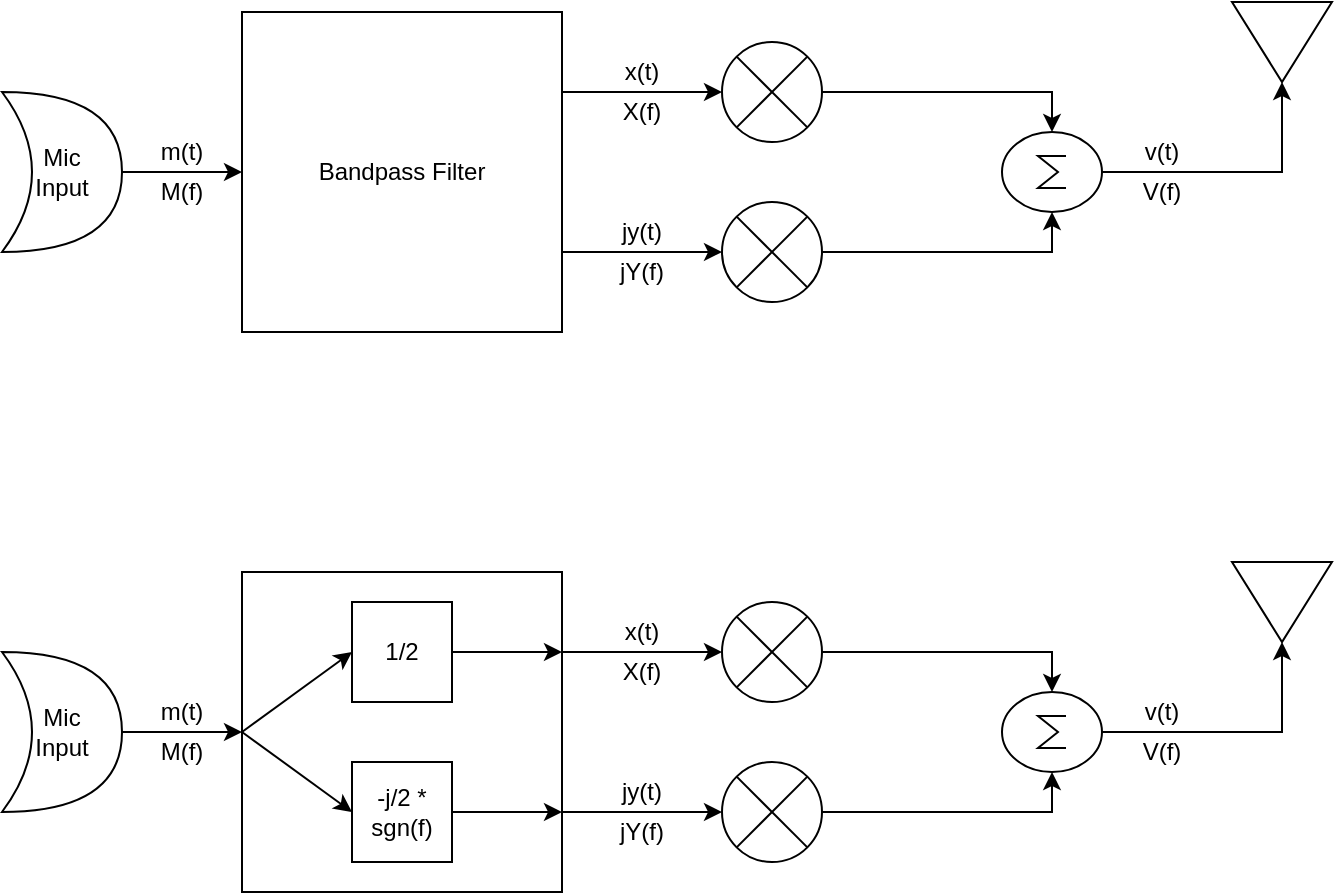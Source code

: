 <mxfile version="12.3.9" type="device" pages="1"><diagram id="NoHdz79OKunMishcVJxD" name="Page-1"><mxGraphModel dx="530" dy="280" grid="1" gridSize="10" guides="1" tooltips="1" connect="1" arrows="1" fold="1" page="1" pageScale="1" pageWidth="1100" pageHeight="850" math="0" shadow="0"><root><mxCell id="0"/><mxCell id="1" parent="0"/><mxCell id="QLSKxZ7tUZkZuRpWGjWU-5" style="edgeStyle=orthogonalEdgeStyle;rounded=0;orthogonalLoop=1;jettySize=auto;html=1;exitX=1;exitY=0.25;exitDx=0;exitDy=0;" edge="1" parent="1" source="QLSKxZ7tUZkZuRpWGjWU-1"><mxGeometry relative="1" as="geometry"><mxPoint x="440" y="160" as="targetPoint"/></mxGeometry></mxCell><mxCell id="QLSKxZ7tUZkZuRpWGjWU-6" style="edgeStyle=orthogonalEdgeStyle;rounded=0;orthogonalLoop=1;jettySize=auto;html=1;exitX=1;exitY=0.75;exitDx=0;exitDy=0;" edge="1" parent="1" source="QLSKxZ7tUZkZuRpWGjWU-1"><mxGeometry relative="1" as="geometry"><mxPoint x="440" y="240" as="targetPoint"/></mxGeometry></mxCell><mxCell id="QLSKxZ7tUZkZuRpWGjWU-1" value="Bandpass Filter" style="whiteSpace=wrap;html=1;aspect=fixed;" vertex="1" parent="1"><mxGeometry x="200" y="120" width="160" height="160" as="geometry"/></mxCell><mxCell id="QLSKxZ7tUZkZuRpWGjWU-3" style="edgeStyle=orthogonalEdgeStyle;rounded=0;orthogonalLoop=1;jettySize=auto;html=1;exitX=1;exitY=0.5;exitDx=0;exitDy=0;exitPerimeter=0;entryX=0;entryY=0.5;entryDx=0;entryDy=0;" edge="1" parent="1" source="QLSKxZ7tUZkZuRpWGjWU-2" target="QLSKxZ7tUZkZuRpWGjWU-1"><mxGeometry relative="1" as="geometry"/></mxCell><mxCell id="QLSKxZ7tUZkZuRpWGjWU-2" value="Mic&lt;br&gt;Input" style="shape=xor;whiteSpace=wrap;html=1;" vertex="1" parent="1"><mxGeometry x="80" y="160" width="60" height="80" as="geometry"/></mxCell><mxCell id="QLSKxZ7tUZkZuRpWGjWU-4" value="" style="triangle;whiteSpace=wrap;html=1;rotation=90;" vertex="1" parent="1"><mxGeometry x="700" y="110" width="40" height="50" as="geometry"/></mxCell><mxCell id="QLSKxZ7tUZkZuRpWGjWU-16" style="edgeStyle=orthogonalEdgeStyle;rounded=0;orthogonalLoop=1;jettySize=auto;html=1;exitX=1;exitY=0.5;exitDx=0;exitDy=0;entryX=0.5;entryY=0;entryDx=0;entryDy=0;entryPerimeter=0;" edge="1" parent="1" source="QLSKxZ7tUZkZuRpWGjWU-7" target="QLSKxZ7tUZkZuRpWGjWU-15"><mxGeometry relative="1" as="geometry"><mxPoint x="570" y="184" as="targetPoint"/></mxGeometry></mxCell><mxCell id="QLSKxZ7tUZkZuRpWGjWU-7" value="" style="ellipse;whiteSpace=wrap;html=1;aspect=fixed;" vertex="1" parent="1"><mxGeometry x="440" y="135" width="50" height="50" as="geometry"/></mxCell><mxCell id="QLSKxZ7tUZkZuRpWGjWU-18" style="edgeStyle=orthogonalEdgeStyle;rounded=0;orthogonalLoop=1;jettySize=auto;html=1;exitX=1;exitY=0.5;exitDx=0;exitDy=0;entryX=0.5;entryY=1;entryDx=0;entryDy=0;entryPerimeter=0;" edge="1" parent="1" source="QLSKxZ7tUZkZuRpWGjWU-8" target="QLSKxZ7tUZkZuRpWGjWU-15"><mxGeometry relative="1" as="geometry"/></mxCell><mxCell id="QLSKxZ7tUZkZuRpWGjWU-8" value="" style="ellipse;whiteSpace=wrap;html=1;aspect=fixed;" vertex="1" parent="1"><mxGeometry x="440" y="215" width="50" height="50" as="geometry"/></mxCell><mxCell id="QLSKxZ7tUZkZuRpWGjWU-9" value="" style="endArrow=none;html=1;entryX=1;entryY=0;entryDx=0;entryDy=0;exitX=0;exitY=1;exitDx=0;exitDy=0;" edge="1" parent="1" source="QLSKxZ7tUZkZuRpWGjWU-7" target="QLSKxZ7tUZkZuRpWGjWU-7"><mxGeometry width="50" height="50" relative="1" as="geometry"><mxPoint x="530" y="160" as="sourcePoint"/><mxPoint x="580" y="110" as="targetPoint"/></mxGeometry></mxCell><mxCell id="QLSKxZ7tUZkZuRpWGjWU-11" value="" style="endArrow=none;html=1;entryX=1;entryY=0;entryDx=0;entryDy=0;exitX=0;exitY=1;exitDx=0;exitDy=0;" edge="1" parent="1" source="QLSKxZ7tUZkZuRpWGjWU-8" target="QLSKxZ7tUZkZuRpWGjWU-8"><mxGeometry width="50" height="50" relative="1" as="geometry"><mxPoint x="500" y="198" as="sourcePoint"/><mxPoint x="502.678" y="162.322" as="targetPoint"/></mxGeometry></mxCell><mxCell id="QLSKxZ7tUZkZuRpWGjWU-12" value="" style="endArrow=none;html=1;entryX=0;entryY=0;entryDx=0;entryDy=0;exitX=1;exitY=1;exitDx=0;exitDy=0;" edge="1" parent="1" source="QLSKxZ7tUZkZuRpWGjWU-8" target="QLSKxZ7tUZkZuRpWGjWU-8"><mxGeometry width="50" height="50" relative="1" as="geometry"><mxPoint x="477.322" y="207.678" as="sourcePoint"/><mxPoint x="512.678" y="172.322" as="targetPoint"/></mxGeometry></mxCell><mxCell id="QLSKxZ7tUZkZuRpWGjWU-13" value="" style="endArrow=none;html=1;entryX=0;entryY=0;entryDx=0;entryDy=0;exitX=1;exitY=1;exitDx=0;exitDy=0;" edge="1" parent="1" source="QLSKxZ7tUZkZuRpWGjWU-7" target="QLSKxZ7tUZkZuRpWGjWU-7"><mxGeometry width="50" height="50" relative="1" as="geometry"><mxPoint x="487.322" y="217.678" as="sourcePoint"/><mxPoint x="522.678" y="182.322" as="targetPoint"/></mxGeometry></mxCell><mxCell id="QLSKxZ7tUZkZuRpWGjWU-19" style="edgeStyle=orthogonalEdgeStyle;rounded=0;orthogonalLoop=1;jettySize=auto;html=1;exitX=1;exitY=0.5;exitDx=0;exitDy=0;exitPerimeter=0;entryX=1;entryY=0.5;entryDx=0;entryDy=0;" edge="1" parent="1" source="QLSKxZ7tUZkZuRpWGjWU-15" target="QLSKxZ7tUZkZuRpWGjWU-4"><mxGeometry relative="1" as="geometry"/></mxCell><mxCell id="QLSKxZ7tUZkZuRpWGjWU-15" value="" style="verticalLabelPosition=bottom;shadow=0;dashed=0;align=center;html=1;verticalAlign=top;shape=mxgraph.electrical.abstract.sum;" vertex="1" parent="1"><mxGeometry x="580" y="180" width="50" height="40" as="geometry"/></mxCell><mxCell id="QLSKxZ7tUZkZuRpWGjWU-20" value="m(t)" style="text;html=1;strokeColor=none;fillColor=none;align=center;verticalAlign=middle;whiteSpace=wrap;rounded=0;" vertex="1" parent="1"><mxGeometry x="150" y="180" width="40" height="20" as="geometry"/></mxCell><mxCell id="QLSKxZ7tUZkZuRpWGjWU-21" value="M(f)" style="text;html=1;strokeColor=none;fillColor=none;align=center;verticalAlign=middle;whiteSpace=wrap;rounded=0;" vertex="1" parent="1"><mxGeometry x="150" y="200" width="40" height="20" as="geometry"/></mxCell><mxCell id="QLSKxZ7tUZkZuRpWGjWU-25" value="x(t)" style="text;html=1;strokeColor=none;fillColor=none;align=center;verticalAlign=middle;whiteSpace=wrap;rounded=0;" vertex="1" parent="1"><mxGeometry x="380" y="140" width="40" height="20" as="geometry"/></mxCell><mxCell id="QLSKxZ7tUZkZuRpWGjWU-26" value="X(f)" style="text;html=1;strokeColor=none;fillColor=none;align=center;verticalAlign=middle;whiteSpace=wrap;rounded=0;" vertex="1" parent="1"><mxGeometry x="380" y="160" width="40" height="20" as="geometry"/></mxCell><mxCell id="QLSKxZ7tUZkZuRpWGjWU-27" value="jy(t)" style="text;html=1;strokeColor=none;fillColor=none;align=center;verticalAlign=middle;whiteSpace=wrap;rounded=0;" vertex="1" parent="1"><mxGeometry x="380" y="220" width="40" height="20" as="geometry"/></mxCell><mxCell id="QLSKxZ7tUZkZuRpWGjWU-28" value="jY(f)" style="text;html=1;strokeColor=none;fillColor=none;align=center;verticalAlign=middle;whiteSpace=wrap;rounded=0;" vertex="1" parent="1"><mxGeometry x="380" y="240" width="40" height="20" as="geometry"/></mxCell><mxCell id="QLSKxZ7tUZkZuRpWGjWU-29" value="v(t)" style="text;html=1;strokeColor=none;fillColor=none;align=center;verticalAlign=middle;whiteSpace=wrap;rounded=0;" vertex="1" parent="1"><mxGeometry x="640" y="180" width="40" height="20" as="geometry"/></mxCell><mxCell id="QLSKxZ7tUZkZuRpWGjWU-30" value="V(f)" style="text;html=1;strokeColor=none;fillColor=none;align=center;verticalAlign=middle;whiteSpace=wrap;rounded=0;" vertex="1" parent="1"><mxGeometry x="640" y="200" width="40" height="20" as="geometry"/></mxCell><mxCell id="QLSKxZ7tUZkZuRpWGjWU-31" style="edgeStyle=orthogonalEdgeStyle;rounded=0;orthogonalLoop=1;jettySize=auto;html=1;exitX=1;exitY=0.25;exitDx=0;exitDy=0;" edge="1" parent="1" source="QLSKxZ7tUZkZuRpWGjWU-33"><mxGeometry relative="1" as="geometry"><mxPoint x="440" y="440" as="targetPoint"/></mxGeometry></mxCell><mxCell id="QLSKxZ7tUZkZuRpWGjWU-32" style="edgeStyle=orthogonalEdgeStyle;rounded=0;orthogonalLoop=1;jettySize=auto;html=1;exitX=1;exitY=0.75;exitDx=0;exitDy=0;" edge="1" parent="1" source="QLSKxZ7tUZkZuRpWGjWU-33"><mxGeometry relative="1" as="geometry"><mxPoint x="440" y="520" as="targetPoint"/></mxGeometry></mxCell><mxCell id="QLSKxZ7tUZkZuRpWGjWU-33" value="" style="whiteSpace=wrap;html=1;aspect=fixed;" vertex="1" parent="1"><mxGeometry x="200" y="400" width="160" height="160" as="geometry"/></mxCell><mxCell id="QLSKxZ7tUZkZuRpWGjWU-34" style="edgeStyle=orthogonalEdgeStyle;rounded=0;orthogonalLoop=1;jettySize=auto;html=1;exitX=1;exitY=0.5;exitDx=0;exitDy=0;exitPerimeter=0;entryX=0;entryY=0.5;entryDx=0;entryDy=0;" edge="1" parent="1" source="QLSKxZ7tUZkZuRpWGjWU-35" target="QLSKxZ7tUZkZuRpWGjWU-33"><mxGeometry relative="1" as="geometry"/></mxCell><mxCell id="QLSKxZ7tUZkZuRpWGjWU-35" value="Mic&lt;br&gt;Input" style="shape=xor;whiteSpace=wrap;html=1;" vertex="1" parent="1"><mxGeometry x="80" y="440" width="60" height="80" as="geometry"/></mxCell><mxCell id="QLSKxZ7tUZkZuRpWGjWU-36" value="" style="triangle;whiteSpace=wrap;html=1;rotation=90;" vertex="1" parent="1"><mxGeometry x="700" y="390" width="40" height="50" as="geometry"/></mxCell><mxCell id="QLSKxZ7tUZkZuRpWGjWU-37" style="edgeStyle=orthogonalEdgeStyle;rounded=0;orthogonalLoop=1;jettySize=auto;html=1;exitX=1;exitY=0.5;exitDx=0;exitDy=0;entryX=0.5;entryY=0;entryDx=0;entryDy=0;entryPerimeter=0;" edge="1" parent="1" source="QLSKxZ7tUZkZuRpWGjWU-38" target="QLSKxZ7tUZkZuRpWGjWU-46"><mxGeometry relative="1" as="geometry"><mxPoint x="570" y="464" as="targetPoint"/></mxGeometry></mxCell><mxCell id="QLSKxZ7tUZkZuRpWGjWU-38" value="" style="ellipse;whiteSpace=wrap;html=1;aspect=fixed;" vertex="1" parent="1"><mxGeometry x="440" y="415" width="50" height="50" as="geometry"/></mxCell><mxCell id="QLSKxZ7tUZkZuRpWGjWU-39" style="edgeStyle=orthogonalEdgeStyle;rounded=0;orthogonalLoop=1;jettySize=auto;html=1;exitX=1;exitY=0.5;exitDx=0;exitDy=0;entryX=0.5;entryY=1;entryDx=0;entryDy=0;entryPerimeter=0;" edge="1" parent="1" source="QLSKxZ7tUZkZuRpWGjWU-40" target="QLSKxZ7tUZkZuRpWGjWU-46"><mxGeometry relative="1" as="geometry"/></mxCell><mxCell id="QLSKxZ7tUZkZuRpWGjWU-40" value="" style="ellipse;whiteSpace=wrap;html=1;aspect=fixed;" vertex="1" parent="1"><mxGeometry x="440" y="495" width="50" height="50" as="geometry"/></mxCell><mxCell id="QLSKxZ7tUZkZuRpWGjWU-41" value="" style="endArrow=none;html=1;entryX=1;entryY=0;entryDx=0;entryDy=0;exitX=0;exitY=1;exitDx=0;exitDy=0;" edge="1" parent="1" source="QLSKxZ7tUZkZuRpWGjWU-38" target="QLSKxZ7tUZkZuRpWGjWU-38"><mxGeometry width="50" height="50" relative="1" as="geometry"><mxPoint x="530" y="440" as="sourcePoint"/><mxPoint x="580" y="390" as="targetPoint"/></mxGeometry></mxCell><mxCell id="QLSKxZ7tUZkZuRpWGjWU-42" value="" style="endArrow=none;html=1;entryX=1;entryY=0;entryDx=0;entryDy=0;exitX=0;exitY=1;exitDx=0;exitDy=0;" edge="1" parent="1" source="QLSKxZ7tUZkZuRpWGjWU-40" target="QLSKxZ7tUZkZuRpWGjWU-40"><mxGeometry width="50" height="50" relative="1" as="geometry"><mxPoint x="500" y="478" as="sourcePoint"/><mxPoint x="502.678" y="442.322" as="targetPoint"/></mxGeometry></mxCell><mxCell id="QLSKxZ7tUZkZuRpWGjWU-43" value="" style="endArrow=none;html=1;entryX=0;entryY=0;entryDx=0;entryDy=0;exitX=1;exitY=1;exitDx=0;exitDy=0;" edge="1" parent="1" source="QLSKxZ7tUZkZuRpWGjWU-40" target="QLSKxZ7tUZkZuRpWGjWU-40"><mxGeometry width="50" height="50" relative="1" as="geometry"><mxPoint x="477.322" y="487.678" as="sourcePoint"/><mxPoint x="512.678" y="452.322" as="targetPoint"/></mxGeometry></mxCell><mxCell id="QLSKxZ7tUZkZuRpWGjWU-44" value="" style="endArrow=none;html=1;entryX=0;entryY=0;entryDx=0;entryDy=0;exitX=1;exitY=1;exitDx=0;exitDy=0;" edge="1" parent="1" source="QLSKxZ7tUZkZuRpWGjWU-38" target="QLSKxZ7tUZkZuRpWGjWU-38"><mxGeometry width="50" height="50" relative="1" as="geometry"><mxPoint x="487.322" y="497.678" as="sourcePoint"/><mxPoint x="522.678" y="462.322" as="targetPoint"/></mxGeometry></mxCell><mxCell id="QLSKxZ7tUZkZuRpWGjWU-45" style="edgeStyle=orthogonalEdgeStyle;rounded=0;orthogonalLoop=1;jettySize=auto;html=1;exitX=1;exitY=0.5;exitDx=0;exitDy=0;exitPerimeter=0;entryX=1;entryY=0.5;entryDx=0;entryDy=0;" edge="1" parent="1" source="QLSKxZ7tUZkZuRpWGjWU-46" target="QLSKxZ7tUZkZuRpWGjWU-36"><mxGeometry relative="1" as="geometry"/></mxCell><mxCell id="QLSKxZ7tUZkZuRpWGjWU-46" value="" style="verticalLabelPosition=bottom;shadow=0;dashed=0;align=center;html=1;verticalAlign=top;shape=mxgraph.electrical.abstract.sum;" vertex="1" parent="1"><mxGeometry x="580" y="460" width="50" height="40" as="geometry"/></mxCell><mxCell id="QLSKxZ7tUZkZuRpWGjWU-47" value="m(t)" style="text;html=1;strokeColor=none;fillColor=none;align=center;verticalAlign=middle;whiteSpace=wrap;rounded=0;" vertex="1" parent="1"><mxGeometry x="150" y="460" width="40" height="20" as="geometry"/></mxCell><mxCell id="QLSKxZ7tUZkZuRpWGjWU-48" value="M(f)" style="text;html=1;strokeColor=none;fillColor=none;align=center;verticalAlign=middle;whiteSpace=wrap;rounded=0;" vertex="1" parent="1"><mxGeometry x="150" y="480" width="40" height="20" as="geometry"/></mxCell><mxCell id="QLSKxZ7tUZkZuRpWGjWU-49" value="x(t)" style="text;html=1;strokeColor=none;fillColor=none;align=center;verticalAlign=middle;whiteSpace=wrap;rounded=0;" vertex="1" parent="1"><mxGeometry x="380" y="420" width="40" height="20" as="geometry"/></mxCell><mxCell id="QLSKxZ7tUZkZuRpWGjWU-50" value="X(f)" style="text;html=1;strokeColor=none;fillColor=none;align=center;verticalAlign=middle;whiteSpace=wrap;rounded=0;" vertex="1" parent="1"><mxGeometry x="380" y="440" width="40" height="20" as="geometry"/></mxCell><mxCell id="QLSKxZ7tUZkZuRpWGjWU-51" value="jy(t)" style="text;html=1;strokeColor=none;fillColor=none;align=center;verticalAlign=middle;whiteSpace=wrap;rounded=0;" vertex="1" parent="1"><mxGeometry x="380" y="500" width="40" height="20" as="geometry"/></mxCell><mxCell id="QLSKxZ7tUZkZuRpWGjWU-52" value="jY(f)" style="text;html=1;strokeColor=none;fillColor=none;align=center;verticalAlign=middle;whiteSpace=wrap;rounded=0;" vertex="1" parent="1"><mxGeometry x="380" y="520" width="40" height="20" as="geometry"/></mxCell><mxCell id="QLSKxZ7tUZkZuRpWGjWU-53" value="v(t)" style="text;html=1;strokeColor=none;fillColor=none;align=center;verticalAlign=middle;whiteSpace=wrap;rounded=0;" vertex="1" parent="1"><mxGeometry x="640" y="460" width="40" height="20" as="geometry"/></mxCell><mxCell id="QLSKxZ7tUZkZuRpWGjWU-54" value="V(f)" style="text;html=1;strokeColor=none;fillColor=none;align=center;verticalAlign=middle;whiteSpace=wrap;rounded=0;" vertex="1" parent="1"><mxGeometry x="640" y="480" width="40" height="20" as="geometry"/></mxCell><mxCell id="QLSKxZ7tUZkZuRpWGjWU-55" value="1/2" style="whiteSpace=wrap;html=1;aspect=fixed;" vertex="1" parent="1"><mxGeometry x="255" y="415" width="50" height="50" as="geometry"/></mxCell><mxCell id="QLSKxZ7tUZkZuRpWGjWU-56" value="-j/2 * sgn(f)" style="whiteSpace=wrap;html=1;aspect=fixed;" vertex="1" parent="1"><mxGeometry x="255" y="495" width="50" height="50" as="geometry"/></mxCell><mxCell id="QLSKxZ7tUZkZuRpWGjWU-57" value="" style="endArrow=classic;html=1;entryX=0;entryY=0.5;entryDx=0;entryDy=0;" edge="1" parent="1" target="QLSKxZ7tUZkZuRpWGjWU-55"><mxGeometry width="50" height="50" relative="1" as="geometry"><mxPoint x="200" y="480" as="sourcePoint"/><mxPoint x="250" y="430" as="targetPoint"/></mxGeometry></mxCell><mxCell id="QLSKxZ7tUZkZuRpWGjWU-58" value="" style="endArrow=classic;html=1;entryX=0;entryY=0.5;entryDx=0;entryDy=0;exitX=0;exitY=0.5;exitDx=0;exitDy=0;" edge="1" parent="1" source="QLSKxZ7tUZkZuRpWGjWU-33" target="QLSKxZ7tUZkZuRpWGjWU-56"><mxGeometry width="50" height="50" relative="1" as="geometry"><mxPoint x="80" y="630" as="sourcePoint"/><mxPoint x="130" y="580" as="targetPoint"/></mxGeometry></mxCell><mxCell id="QLSKxZ7tUZkZuRpWGjWU-59" value="" style="endArrow=classic;html=1;entryX=1;entryY=0.25;entryDx=0;entryDy=0;exitX=1;exitY=0.5;exitDx=0;exitDy=0;" edge="1" parent="1" source="QLSKxZ7tUZkZuRpWGjWU-55" target="QLSKxZ7tUZkZuRpWGjWU-33"><mxGeometry width="50" height="50" relative="1" as="geometry"><mxPoint x="80" y="630" as="sourcePoint"/><mxPoint x="130" y="580" as="targetPoint"/></mxGeometry></mxCell><mxCell id="QLSKxZ7tUZkZuRpWGjWU-60" value="" style="endArrow=classic;html=1;entryX=1;entryY=0.75;entryDx=0;entryDy=0;exitX=1;exitY=0.5;exitDx=0;exitDy=0;" edge="1" parent="1" source="QLSKxZ7tUZkZuRpWGjWU-56" target="QLSKxZ7tUZkZuRpWGjWU-33"><mxGeometry width="50" height="50" relative="1" as="geometry"><mxPoint x="70" y="710" as="sourcePoint"/><mxPoint x="120" y="660" as="targetPoint"/></mxGeometry></mxCell></root></mxGraphModel></diagram></mxfile>